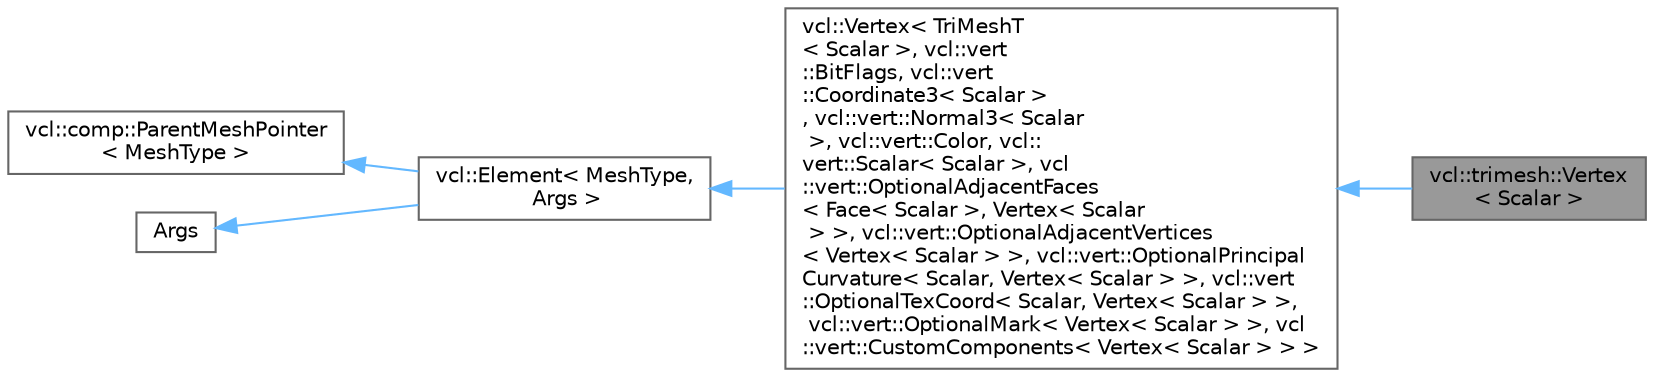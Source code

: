 digraph "vcl::trimesh::Vertex&lt; Scalar &gt;"
{
 // LATEX_PDF_SIZE
  bgcolor="transparent";
  edge [fontname=Helvetica,fontsize=10,labelfontname=Helvetica,labelfontsize=10];
  node [fontname=Helvetica,fontsize=10,shape=box,height=0.2,width=0.4];
  rankdir="LR";
  Node1 [label="vcl::trimesh::Vertex\l\< Scalar \>",height=0.2,width=0.4,color="gray40", fillcolor="grey60", style="filled", fontcolor="black",tooltip=" "];
  Node2 -> Node1 [dir="back",color="steelblue1",style="solid"];
  Node2 [label="vcl::Vertex\< TriMeshT\l\< Scalar \>, vcl::vert\l::BitFlags, vcl::vert\l::Coordinate3\< Scalar \>\l, vcl::vert::Normal3\< Scalar\l \>, vcl::vert::Color, vcl::\lvert::Scalar\< Scalar \>, vcl\l::vert::OptionalAdjacentFaces\l\< Face\< Scalar \>, Vertex\< Scalar\l \> \>, vcl::vert::OptionalAdjacentVertices\l\< Vertex\< Scalar \> \>, vcl::vert::OptionalPrincipal\lCurvature\< Scalar, Vertex\< Scalar \> \>, vcl::vert\l::OptionalTexCoord\< Scalar, Vertex\< Scalar \> \>,\l vcl::vert::OptionalMark\< Vertex\< Scalar \> \>, vcl\l::vert::CustomComponents\< Vertex\< Scalar \> \> \>",height=0.2,width=0.4,color="gray40", fillcolor="white", style="filled",URL="$classvcl_1_1Vertex.html",tooltip=" "];
  Node3 -> Node2 [dir="back",color="steelblue1",style="solid"];
  Node3 [label="vcl::Element\< MeshType,\l Args \>",height=0.2,width=0.4,color="gray40", fillcolor="white", style="filled",URL="$classvcl_1_1Element.html",tooltip=" "];
  Node4 -> Node3 [dir="back",color="steelblue1",style="solid"];
  Node4 [label="vcl::comp::ParentMeshPointer\l\< MeshType \>",height=0.2,width=0.4,color="gray40", fillcolor="white", style="filled",URL="$classvcl_1_1comp_1_1ParentMeshPointer.html",tooltip=" "];
  Node5 -> Node3 [dir="back",color="steelblue1",style="solid"];
  Node5 [label="Args",height=0.2,width=0.4,color="gray40", fillcolor="white", style="filled",tooltip=" "];
}
